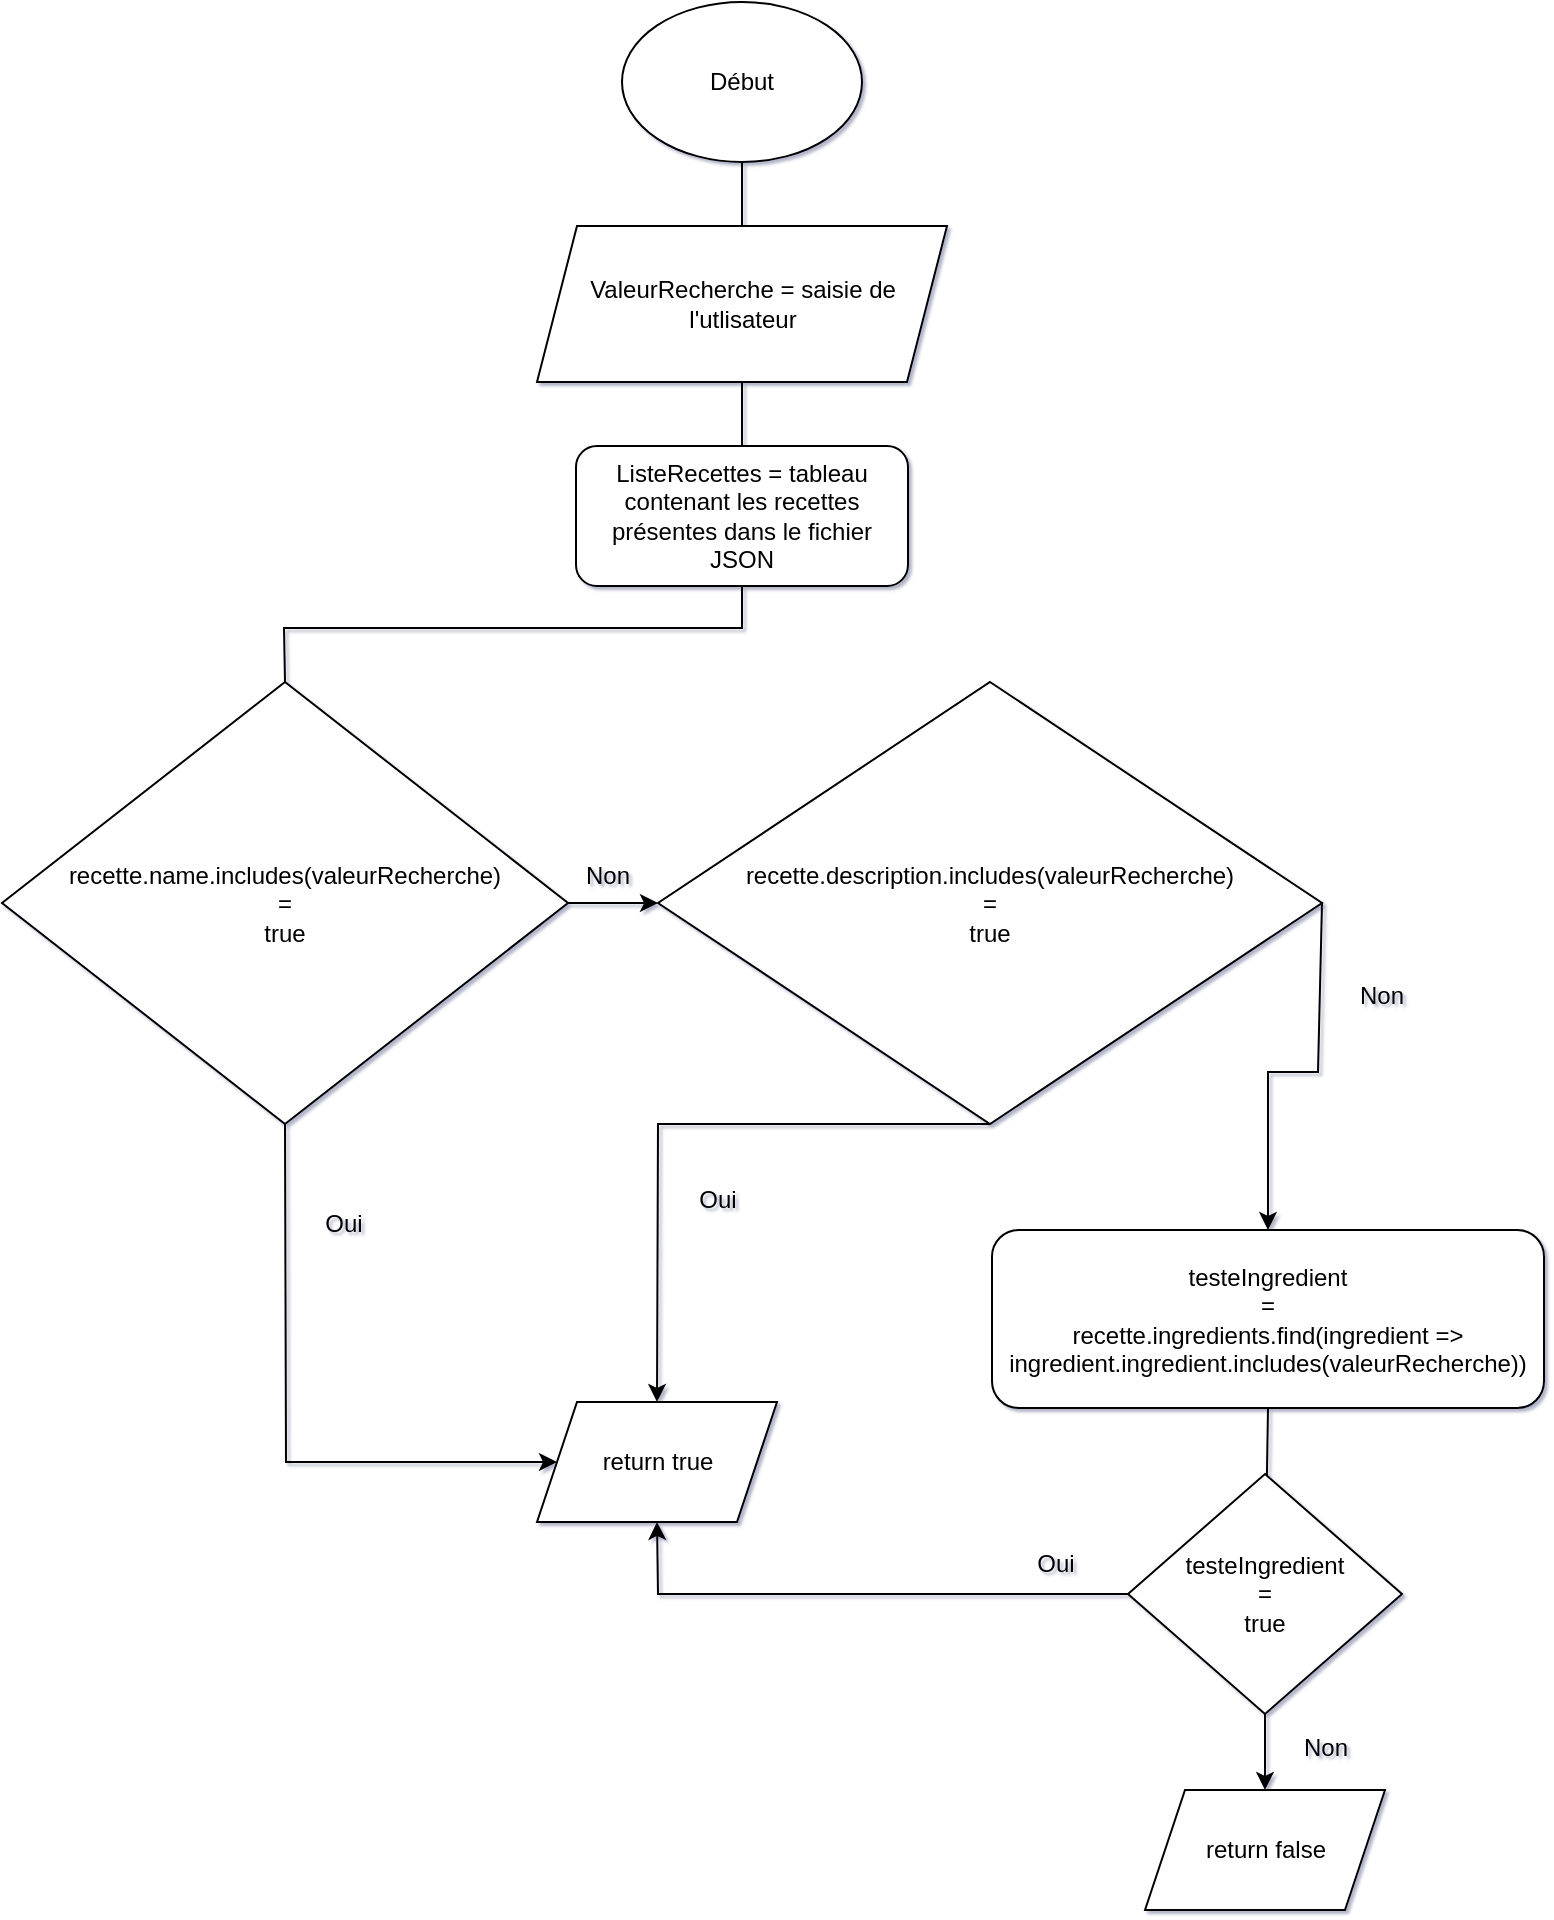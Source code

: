 <mxfile version="17.4.6" type="github">
  <diagram id="C5RBs43oDa-KdzZeNtuy" name="Page-1">
    <mxGraphModel dx="1422" dy="752" grid="0" gridSize="10" guides="1" tooltips="1" connect="1" arrows="1" fold="1" page="1" pageScale="1" pageWidth="827" pageHeight="1169" background="none" math="0" shadow="1">
      <root>
        <mxCell id="WIyWlLk6GJQsqaUBKTNV-0" />
        <mxCell id="WIyWlLk6GJQsqaUBKTNV-1" parent="WIyWlLk6GJQsqaUBKTNV-0" />
        <mxCell id="fiqneHMCEUeW6jIyV7M1-0" value="&lt;div&gt;Début&lt;/div&gt;" style="ellipse;whiteSpace=wrap;html=1;" parent="WIyWlLk6GJQsqaUBKTNV-1" vertex="1">
          <mxGeometry x="354" y="30" width="120" height="80" as="geometry" />
        </mxCell>
        <mxCell id="fiqneHMCEUeW6jIyV7M1-4" value="ListeRecettes = tableau contenant les recettes présentes dans le fichier JSON" style="rounded=1;whiteSpace=wrap;html=1;" parent="WIyWlLk6GJQsqaUBKTNV-1" vertex="1">
          <mxGeometry x="331" y="252" width="166" height="70" as="geometry" />
        </mxCell>
        <mxCell id="fiqneHMCEUeW6jIyV7M1-5" value="ValeurRecherche = saisie de l&#39;utlisateur" style="shape=parallelogram;perimeter=parallelogramPerimeter;whiteSpace=wrap;html=1;fixedSize=1;" parent="WIyWlLk6GJQsqaUBKTNV-1" vertex="1">
          <mxGeometry x="311.5" y="142" width="205" height="78" as="geometry" />
        </mxCell>
        <mxCell id="fiqneHMCEUeW6jIyV7M1-8" value="&lt;div&gt;recette.name.includes(valeurRecherche)&lt;/div&gt;&lt;div&gt;= &lt;br&gt;&lt;/div&gt;&lt;div&gt;true&lt;br&gt;&lt;/div&gt;" style="rhombus;whiteSpace=wrap;html=1;" parent="WIyWlLk6GJQsqaUBKTNV-1" vertex="1">
          <mxGeometry x="44" y="370" width="283" height="221" as="geometry" />
        </mxCell>
        <mxCell id="fiqneHMCEUeW6jIyV7M1-9" value="&lt;div&gt;recette.description.includes(valeurRecherche)&lt;/div&gt;&lt;div&gt;=&lt;/div&gt;&lt;div&gt;true&lt;br&gt;&lt;/div&gt;" style="rhombus;whiteSpace=wrap;html=1;" parent="WIyWlLk6GJQsqaUBKTNV-1" vertex="1">
          <mxGeometry x="372" y="370" width="332" height="221" as="geometry" />
        </mxCell>
        <mxCell id="fiqneHMCEUeW6jIyV7M1-10" value="&lt;div&gt;testeIngredient &lt;br&gt;&lt;/div&gt;&lt;div&gt;= &lt;br&gt;&lt;/div&gt;&lt;div&gt;recette.ingredients.find(ingredient =&amp;gt; ingredient.ingredient.includes(valeurRecherche))&lt;br&gt;&lt;/div&gt;" style="rounded=1;whiteSpace=wrap;html=1;" parent="WIyWlLk6GJQsqaUBKTNV-1" vertex="1">
          <mxGeometry x="539" y="644" width="276" height="89" as="geometry" />
        </mxCell>
        <mxCell id="fiqneHMCEUeW6jIyV7M1-11" value="&lt;div&gt;testeIngredient &lt;br&gt;&lt;/div&gt;&lt;div&gt;= &lt;br&gt;&lt;/div&gt;&lt;div&gt;true&lt;/div&gt;" style="rhombus;whiteSpace=wrap;html=1;" parent="WIyWlLk6GJQsqaUBKTNV-1" vertex="1">
          <mxGeometry x="607" y="766" width="137" height="120" as="geometry" />
        </mxCell>
        <mxCell id="fiqneHMCEUeW6jIyV7M1-13" value="" style="endArrow=none;html=1;rounded=0;exitX=0.5;exitY=0;exitDx=0;exitDy=0;" parent="WIyWlLk6GJQsqaUBKTNV-1" source="fiqneHMCEUeW6jIyV7M1-8" edge="1">
          <mxGeometry width="50" height="50" relative="1" as="geometry">
            <mxPoint x="364" y="372" as="sourcePoint" />
            <mxPoint x="414" y="322" as="targetPoint" />
            <Array as="points">
              <mxPoint x="185" y="343" />
              <mxPoint x="414" y="343" />
            </Array>
          </mxGeometry>
        </mxCell>
        <mxCell id="fiqneHMCEUeW6jIyV7M1-14" value="" style="endArrow=classic;html=1;rounded=0;exitX=1;exitY=0.5;exitDx=0;exitDy=0;entryX=0;entryY=0.5;entryDx=0;entryDy=0;" parent="WIyWlLk6GJQsqaUBKTNV-1" source="fiqneHMCEUeW6jIyV7M1-8" target="fiqneHMCEUeW6jIyV7M1-9" edge="1">
          <mxGeometry width="50" height="50" relative="1" as="geometry">
            <mxPoint x="413" y="500" as="sourcePoint" />
            <mxPoint x="463" y="450" as="targetPoint" />
          </mxGeometry>
        </mxCell>
        <mxCell id="fiqneHMCEUeW6jIyV7M1-15" value="" style="endArrow=classic;html=1;rounded=0;exitX=0.5;exitY=1;exitDx=0;exitDy=0;entryX=0;entryY=0.5;entryDx=0;entryDy=0;" parent="WIyWlLk6GJQsqaUBKTNV-1" source="fiqneHMCEUeW6jIyV7M1-8" target="fiqneHMCEUeW6jIyV7M1-16" edge="1">
          <mxGeometry width="50" height="50" relative="1" as="geometry">
            <mxPoint x="413" y="500" as="sourcePoint" />
            <mxPoint x="186" y="627" as="targetPoint" />
            <Array as="points">
              <mxPoint x="186" y="760" />
            </Array>
          </mxGeometry>
        </mxCell>
        <mxCell id="fiqneHMCEUeW6jIyV7M1-16" value="return true" style="shape=parallelogram;perimeter=parallelogramPerimeter;whiteSpace=wrap;html=1;fixedSize=1;" parent="WIyWlLk6GJQsqaUBKTNV-1" vertex="1">
          <mxGeometry x="311.5" y="730" width="120" height="60" as="geometry" />
        </mxCell>
        <mxCell id="fiqneHMCEUeW6jIyV7M1-18" value="" style="endArrow=classic;html=1;rounded=0;entryX=0.5;entryY=0;entryDx=0;entryDy=0;exitX=0.5;exitY=1;exitDx=0;exitDy=0;" parent="WIyWlLk6GJQsqaUBKTNV-1" source="fiqneHMCEUeW6jIyV7M1-9" target="fiqneHMCEUeW6jIyV7M1-16" edge="1">
          <mxGeometry width="50" height="50" relative="1" as="geometry">
            <mxPoint x="413" y="650" as="sourcePoint" />
            <mxPoint x="463" y="600" as="targetPoint" />
            <Array as="points">
              <mxPoint x="372" y="591" />
            </Array>
          </mxGeometry>
        </mxCell>
        <mxCell id="fiqneHMCEUeW6jIyV7M1-19" value="" style="endArrow=classic;html=1;rounded=0;entryX=0.5;entryY=0;entryDx=0;entryDy=0;exitX=1;exitY=0.5;exitDx=0;exitDy=0;" parent="WIyWlLk6GJQsqaUBKTNV-1" source="fiqneHMCEUeW6jIyV7M1-9" target="fiqneHMCEUeW6jIyV7M1-10" edge="1">
          <mxGeometry width="50" height="50" relative="1" as="geometry">
            <mxPoint x="413" y="680" as="sourcePoint" />
            <mxPoint x="463" y="630" as="targetPoint" />
            <Array as="points">
              <mxPoint x="702" y="565" />
              <mxPoint x="677" y="565" />
            </Array>
          </mxGeometry>
        </mxCell>
        <mxCell id="fiqneHMCEUeW6jIyV7M1-20" value="" style="endArrow=none;html=1;rounded=0;entryX=0.5;entryY=1;entryDx=0;entryDy=0;" parent="WIyWlLk6GJQsqaUBKTNV-1" source="fiqneHMCEUeW6jIyV7M1-11" target="fiqneHMCEUeW6jIyV7M1-10" edge="1">
          <mxGeometry width="50" height="50" relative="1" as="geometry">
            <mxPoint x="413" y="710" as="sourcePoint" />
            <mxPoint x="463" y="660" as="targetPoint" />
          </mxGeometry>
        </mxCell>
        <mxCell id="fiqneHMCEUeW6jIyV7M1-24" value="" style="endArrow=classic;html=1;rounded=0;entryX=0.5;entryY=1;entryDx=0;entryDy=0;exitX=0;exitY=0.5;exitDx=0;exitDy=0;" parent="WIyWlLk6GJQsqaUBKTNV-1" source="fiqneHMCEUeW6jIyV7M1-11" target="fiqneHMCEUeW6jIyV7M1-16" edge="1">
          <mxGeometry width="50" height="50" relative="1" as="geometry">
            <mxPoint x="413" y="710" as="sourcePoint" />
            <mxPoint x="463" y="660" as="targetPoint" />
            <Array as="points">
              <mxPoint x="372" y="826" />
            </Array>
          </mxGeometry>
        </mxCell>
        <mxCell id="fiqneHMCEUeW6jIyV7M1-25" value="return false" style="shape=parallelogram;perimeter=parallelogramPerimeter;whiteSpace=wrap;html=1;fixedSize=1;" parent="WIyWlLk6GJQsqaUBKTNV-1" vertex="1">
          <mxGeometry x="615.5" y="924" width="120" height="60" as="geometry" />
        </mxCell>
        <mxCell id="fiqneHMCEUeW6jIyV7M1-26" value="" style="endArrow=classic;html=1;rounded=0;entryX=0.5;entryY=0;entryDx=0;entryDy=0;exitX=0.5;exitY=1;exitDx=0;exitDy=0;" parent="WIyWlLk6GJQsqaUBKTNV-1" source="fiqneHMCEUeW6jIyV7M1-11" target="fiqneHMCEUeW6jIyV7M1-25" edge="1">
          <mxGeometry width="50" height="50" relative="1" as="geometry">
            <mxPoint x="543" y="939" as="sourcePoint" />
            <mxPoint x="593" y="889" as="targetPoint" />
          </mxGeometry>
        </mxCell>
        <mxCell id="fiqneHMCEUeW6jIyV7M1-27" value="Non" style="text;html=1;strokeColor=none;fillColor=none;align=center;verticalAlign=middle;whiteSpace=wrap;rounded=0;" parent="WIyWlLk6GJQsqaUBKTNV-1" vertex="1">
          <mxGeometry x="317" y="452" width="60" height="30" as="geometry" />
        </mxCell>
        <mxCell id="fiqneHMCEUeW6jIyV7M1-28" value="Non" style="text;html=1;strokeColor=none;fillColor=none;align=center;verticalAlign=middle;whiteSpace=wrap;rounded=0;" parent="WIyWlLk6GJQsqaUBKTNV-1" vertex="1">
          <mxGeometry x="704" y="512" width="60" height="30" as="geometry" />
        </mxCell>
        <mxCell id="fiqneHMCEUeW6jIyV7M1-29" value="Non" style="text;html=1;strokeColor=none;fillColor=none;align=center;verticalAlign=middle;whiteSpace=wrap;rounded=0;" parent="WIyWlLk6GJQsqaUBKTNV-1" vertex="1">
          <mxGeometry x="675.5" y="888" width="60" height="30" as="geometry" />
        </mxCell>
        <mxCell id="fiqneHMCEUeW6jIyV7M1-30" value="Oui" style="text;html=1;strokeColor=none;fillColor=none;align=center;verticalAlign=middle;whiteSpace=wrap;rounded=0;" parent="WIyWlLk6GJQsqaUBKTNV-1" vertex="1">
          <mxGeometry x="185" y="626" width="60" height="30" as="geometry" />
        </mxCell>
        <mxCell id="fiqneHMCEUeW6jIyV7M1-32" value="Oui" style="text;html=1;strokeColor=none;fillColor=none;align=center;verticalAlign=middle;whiteSpace=wrap;rounded=0;" parent="WIyWlLk6GJQsqaUBKTNV-1" vertex="1">
          <mxGeometry x="371.5" y="614" width="60" height="30" as="geometry" />
        </mxCell>
        <mxCell id="fiqneHMCEUeW6jIyV7M1-33" value="Oui" style="text;html=1;strokeColor=none;fillColor=none;align=center;verticalAlign=middle;whiteSpace=wrap;rounded=0;" parent="WIyWlLk6GJQsqaUBKTNV-1" vertex="1">
          <mxGeometry x="541" y="796" width="60" height="30" as="geometry" />
        </mxCell>
        <mxCell id="fiqneHMCEUeW6jIyV7M1-34" value="" style="endArrow=none;html=1;rounded=0;exitX=0.5;exitY=0;exitDx=0;exitDy=0;" parent="WIyWlLk6GJQsqaUBKTNV-1" source="fiqneHMCEUeW6jIyV7M1-4" edge="1">
          <mxGeometry width="50" height="50" relative="1" as="geometry">
            <mxPoint x="364" y="270" as="sourcePoint" />
            <mxPoint x="414" y="220" as="targetPoint" />
          </mxGeometry>
        </mxCell>
        <mxCell id="fiqneHMCEUeW6jIyV7M1-35" value="" style="endArrow=none;html=1;rounded=0;entryX=0.5;entryY=1;entryDx=0;entryDy=0;exitX=0.5;exitY=0;exitDx=0;exitDy=0;" parent="WIyWlLk6GJQsqaUBKTNV-1" source="fiqneHMCEUeW6jIyV7M1-5" target="fiqneHMCEUeW6jIyV7M1-0" edge="1">
          <mxGeometry width="50" height="50" relative="1" as="geometry">
            <mxPoint x="360" y="170" as="sourcePoint" />
            <mxPoint x="410" y="120" as="targetPoint" />
          </mxGeometry>
        </mxCell>
      </root>
    </mxGraphModel>
  </diagram>
</mxfile>
